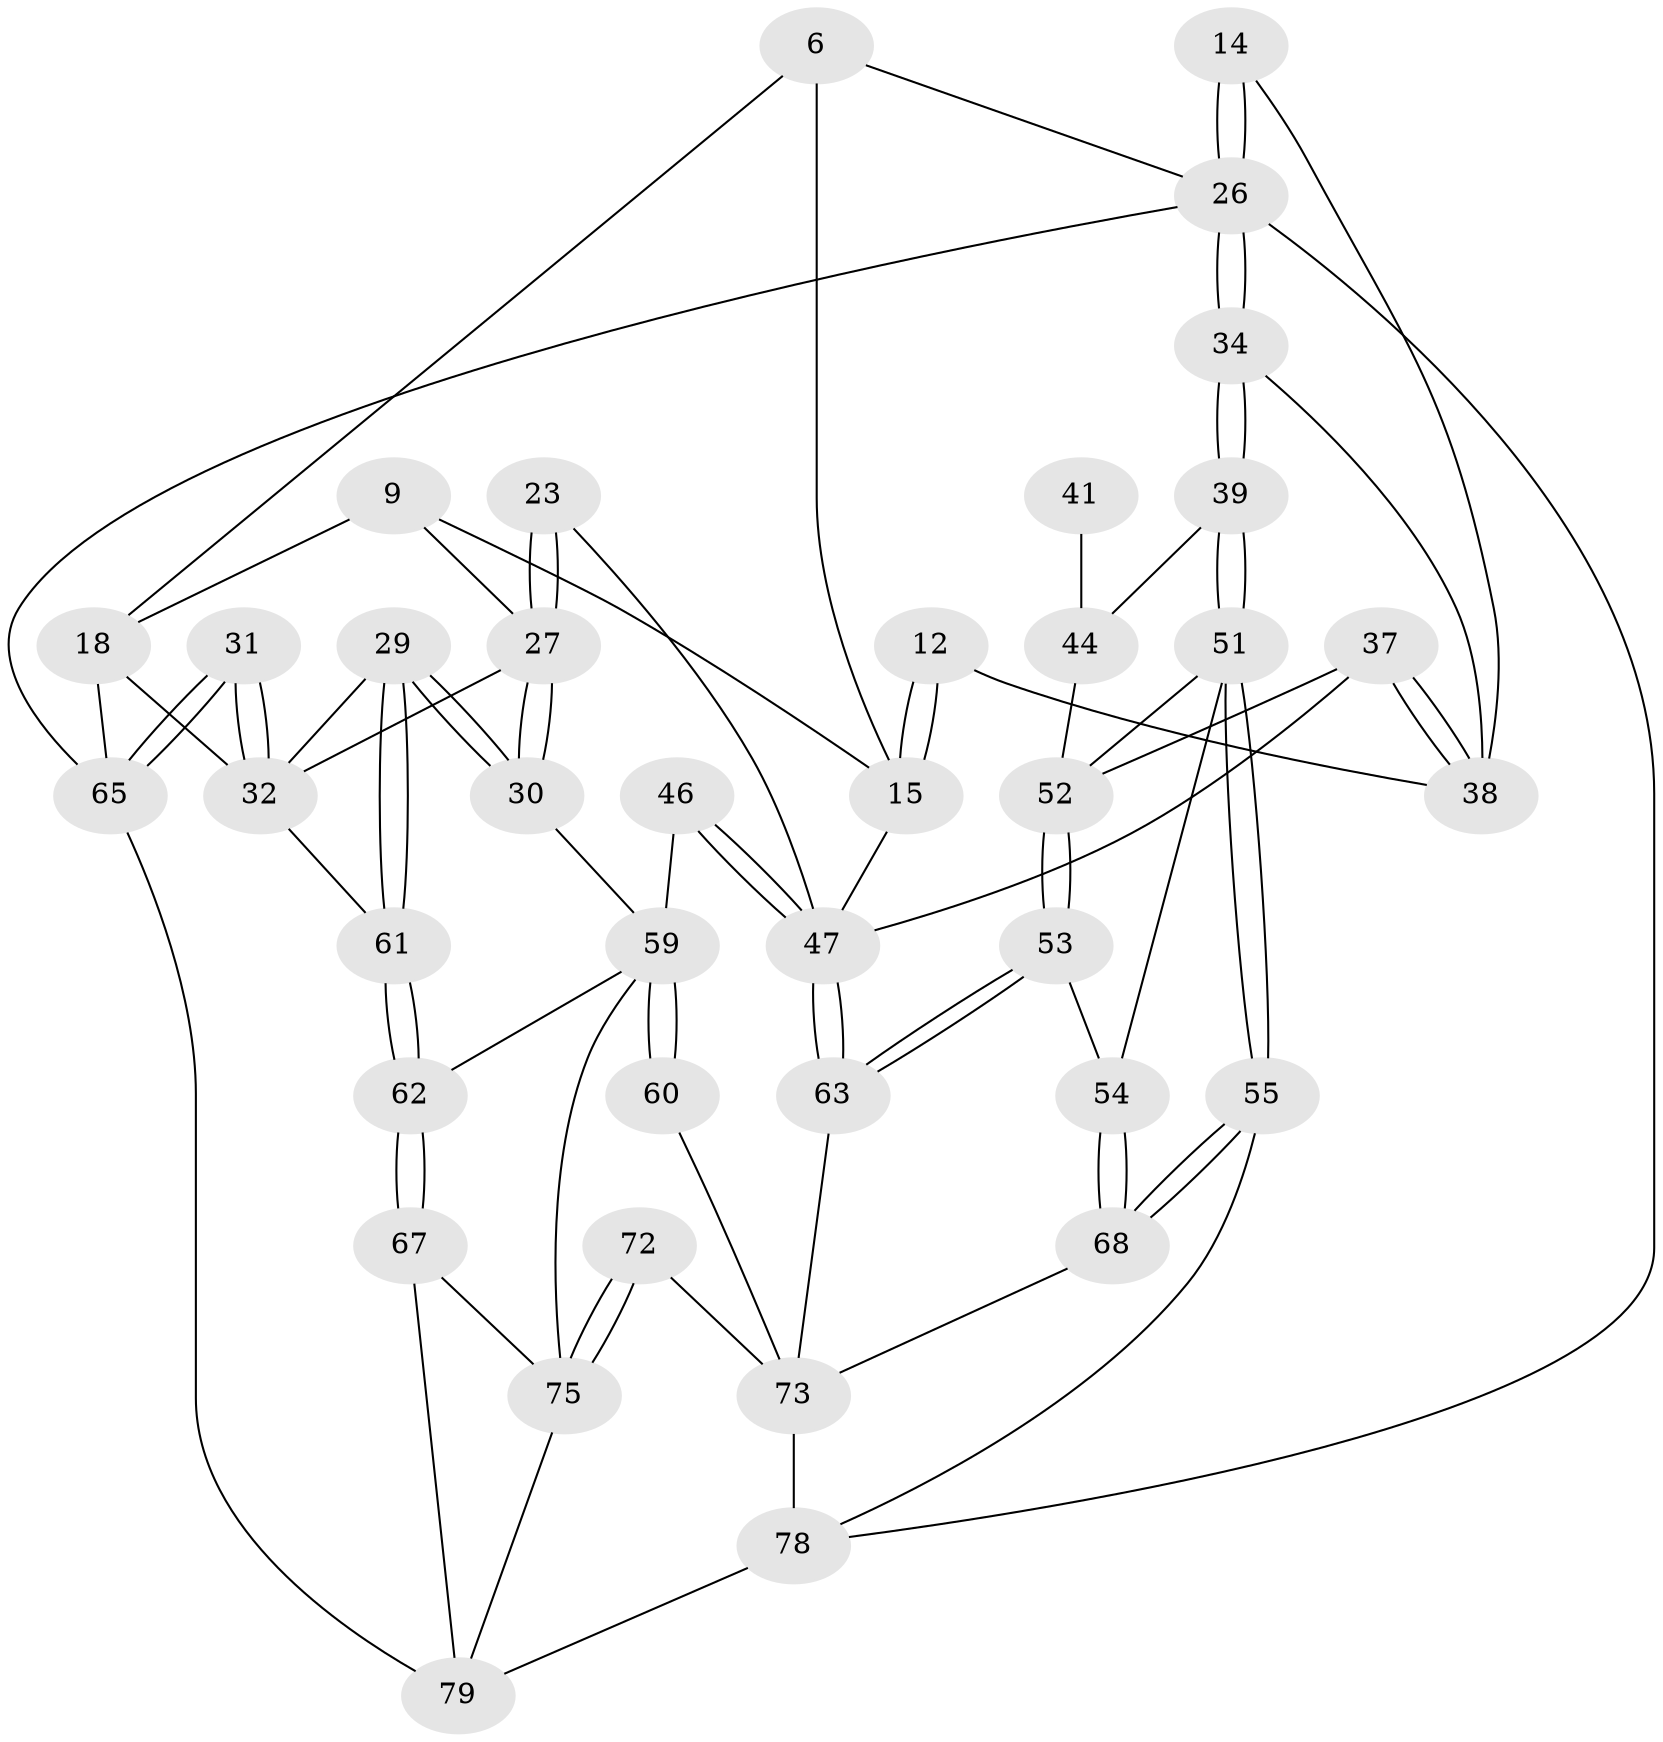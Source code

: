 // original degree distribution, {3: 0.0379746835443038, 4: 0.24050632911392406, 6: 0.22784810126582278, 5: 0.4936708860759494}
// Generated by graph-tools (version 1.1) at 2025/02/03/09/25 05:02:22]
// undirected, 39 vertices, 87 edges
graph export_dot {
graph [start="1"]
  node [color=gray90,style=filled];
  6 [pos="+0.3499887164407855+0",super="+1"];
  9 [pos="+0.6837215585510118+0.07572712648855318"];
  12 [pos="+0.38528946987149393+0.2527622706676366"];
  14 [pos="+0.1761967938778537+0.2064218490831653"];
  15 [pos="+0.4220392346758791+0.28459482049583157",super="+10+11"];
  18 [pos="+0.9017866231958093+0.1747970013782934",super="+17+8"];
  23 [pos="+0.5215794158855955+0.30404011656213453"];
  26 [pos="+0+0",super="+5+7"];
  27 [pos="+0.5961086832346725+0.3658367077994272",super="+20+21"];
  29 [pos="+0.7123622428428016+0.4499209857223514"];
  30 [pos="+0.622253054755565+0.3949049472120404"];
  31 [pos="+1+0.4224599270370405"];
  32 [pos="+1+0.4169755679916735",super="+28"];
  34 [pos="+0+0.3222048121660409"];
  37 [pos="+0.16226945519369307+0.33382577796852886",super="+36"];
  38 [pos="+0.1513021013220205+0.30342983022133957",super="+33"];
  39 [pos="+0+0.4801169791894751"];
  41 [pos="+0.10642216154441304+0.3702744842787572"];
  44 [pos="+0.07667092371480135+0.44222957003082786",super="+40"];
  46 [pos="+0.394636444896936+0.5141380176325623",super="+45"];
  47 [pos="+0.3537574796876545+0.5074749935678136",super="+35+25"];
  51 [pos="+0+0.5042273927445543",super="+50"];
  52 [pos="+0.2356618767427356+0.48616566488333707",super="+43"];
  53 [pos="+0.16027152566976682+0.6131992361144952"];
  54 [pos="+0.1415628262447165+0.6150383024534073"];
  55 [pos="+0+0.9086465560221249"];
  59 [pos="+0.6069708148111117+0.6723210090730061",super="+58+48+57"];
  60 [pos="+0.49529412125537753+0.613096126115721"];
  61 [pos="+0.7275143670528151+0.497674873379085"];
  62 [pos="+0.7222952668071968+0.6196768568544428"];
  63 [pos="+0.3178867778450856+0.6329415172000524"];
  65 [pos="+1+0.7056619754396045",super="+3+16+22"];
  67 [pos="+0.8154146872290092+0.6781422451703505"];
  68 [pos="+0.10490513873092631+0.7092293888472112"];
  72 [pos="+0.49748601237689244+0.7811579086905068"];
  73 [pos="+0.4701580582268459+0.7892594619001474",super="+69+70"];
  75 [pos="+0.6880044259237658+0.9944095924358296",super="+74+71"];
  78 [pos="+0.18955432084911963+1",super="+56+77"];
  79 [pos="+0.6989880897347122+1",super="+76"];
  6 -- 15;
  6 -- 18;
  6 -- 26;
  9 -- 15;
  9 -- 18;
  9 -- 27;
  12 -- 15 [weight=2];
  12 -- 15;
  12 -- 38;
  14 -- 26 [weight=2];
  14 -- 26;
  14 -- 38;
  15 -- 47;
  18 -- 65 [weight=3];
  18 -- 32;
  23 -- 27 [weight=2];
  23 -- 27;
  23 -- 47;
  26 -- 34;
  26 -- 34;
  26 -- 65;
  26 -- 78;
  27 -- 30;
  27 -- 30;
  27 -- 32;
  29 -- 30;
  29 -- 30;
  29 -- 61;
  29 -- 61;
  29 -- 32;
  30 -- 59;
  31 -- 32;
  31 -- 32;
  31 -- 65 [weight=2];
  31 -- 65;
  32 -- 61;
  34 -- 39;
  34 -- 39;
  34 -- 38;
  37 -- 38;
  37 -- 38;
  37 -- 52 [weight=2];
  37 -- 47;
  39 -- 51;
  39 -- 51;
  39 -- 44;
  41 -- 44 [weight=2];
  44 -- 52;
  46 -- 47 [weight=2];
  46 -- 47;
  46 -- 59 [weight=2];
  47 -- 63;
  47 -- 63;
  51 -- 55;
  51 -- 55;
  51 -- 52;
  51 -- 54;
  52 -- 53;
  52 -- 53;
  53 -- 54;
  53 -- 63;
  53 -- 63;
  54 -- 68;
  54 -- 68;
  55 -- 68;
  55 -- 68;
  55 -- 78;
  59 -- 60 [weight=2];
  59 -- 60;
  59 -- 62;
  59 -- 75;
  60 -- 73;
  61 -- 62;
  61 -- 62;
  62 -- 67;
  62 -- 67;
  63 -- 73;
  65 -- 79 [weight=2];
  67 -- 79;
  67 -- 75;
  68 -- 73;
  72 -- 73;
  72 -- 75 [weight=2];
  72 -- 75;
  73 -- 78 [weight=2];
  75 -- 79;
  78 -- 79 [weight=2];
}
